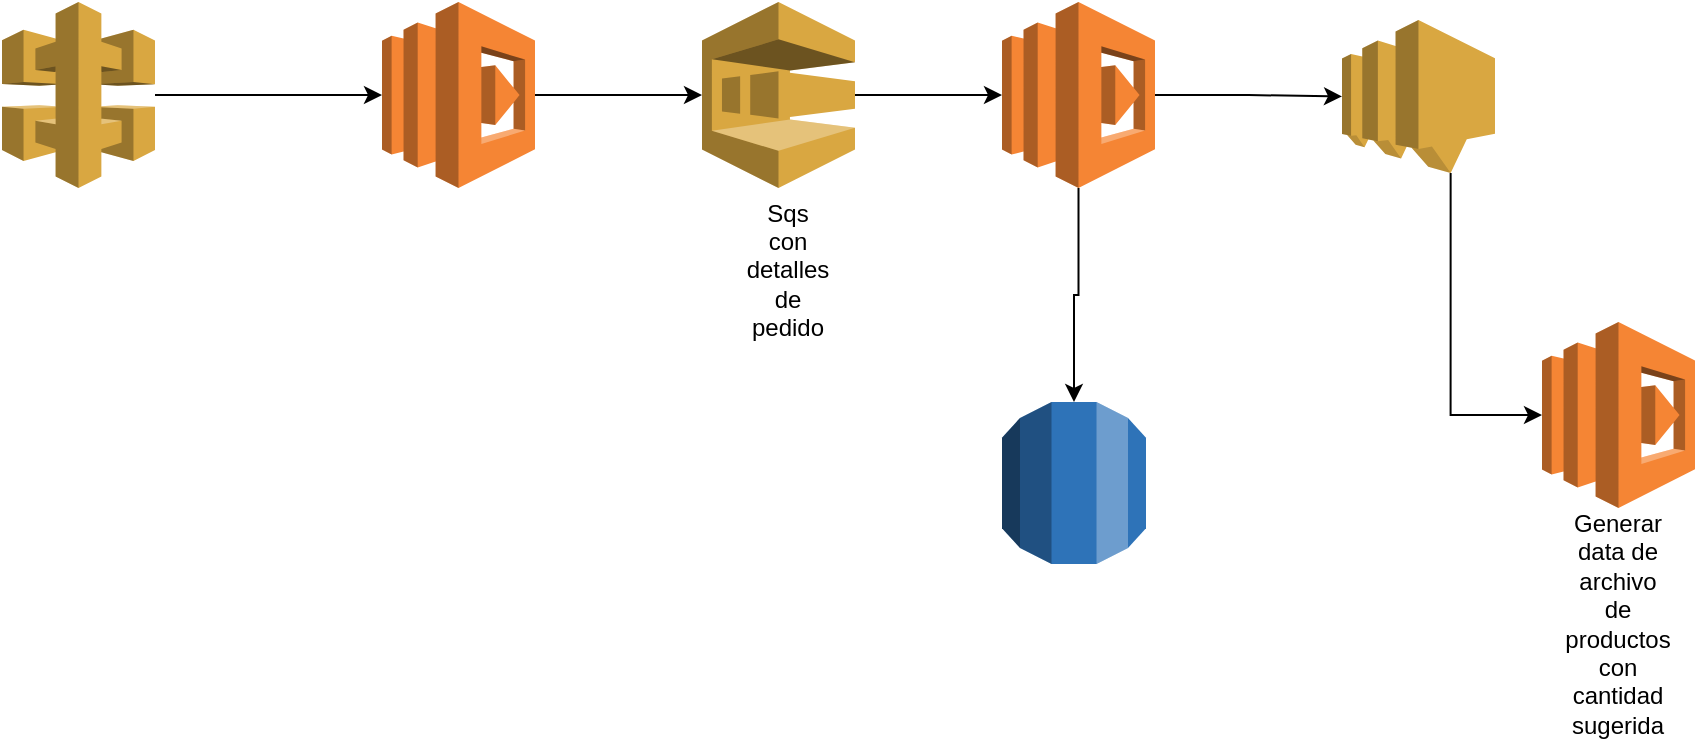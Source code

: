 <mxfile version="14.2.7" type="github">
  <diagram id="r_hhS5hyFo-DhM1qwHpe" name="Page-1">
    <mxGraphModel dx="878" dy="1370" grid="1" gridSize="10" guides="1" tooltips="1" connect="1" arrows="1" fold="1" page="1" pageScale="1" pageWidth="1400" pageHeight="850" math="0" shadow="0">
      <root>
        <mxCell id="0" />
        <mxCell id="1" parent="0" />
        <mxCell id="Ov6ocZPifTRl0TMpJtIu-7" value="" style="edgeStyle=orthogonalEdgeStyle;rounded=0;orthogonalLoop=1;jettySize=auto;html=1;" edge="1" parent="1" source="Ov6ocZPifTRl0TMpJtIu-2" target="Ov6ocZPifTRl0TMpJtIu-4">
          <mxGeometry relative="1" as="geometry" />
        </mxCell>
        <mxCell id="Ov6ocZPifTRl0TMpJtIu-2" value="" style="outlineConnect=0;dashed=0;verticalLabelPosition=bottom;verticalAlign=top;align=center;html=1;shape=mxgraph.aws3.lambda;fillColor=#F58534;gradientColor=none;" vertex="1" parent="1">
          <mxGeometry x="260" y="-670" width="76.5" height="93" as="geometry" />
        </mxCell>
        <mxCell id="Ov6ocZPifTRl0TMpJtIu-3" value="" style="outlineConnect=0;dashed=0;verticalLabelPosition=bottom;verticalAlign=top;align=center;html=1;shape=mxgraph.aws3.rds;fillColor=#2E73B8;gradientColor=none;" vertex="1" parent="1">
          <mxGeometry x="570" y="-470" width="72" height="81" as="geometry" />
        </mxCell>
        <mxCell id="Ov6ocZPifTRl0TMpJtIu-10" value="" style="edgeStyle=orthogonalEdgeStyle;rounded=0;orthogonalLoop=1;jettySize=auto;html=1;" edge="1" parent="1" source="Ov6ocZPifTRl0TMpJtIu-4" target="Ov6ocZPifTRl0TMpJtIu-9">
          <mxGeometry relative="1" as="geometry" />
        </mxCell>
        <mxCell id="Ov6ocZPifTRl0TMpJtIu-4" value="" style="outlineConnect=0;dashed=0;verticalLabelPosition=bottom;verticalAlign=top;align=center;html=1;shape=mxgraph.aws3.sqs;fillColor=#D9A741;gradientColor=none;" vertex="1" parent="1">
          <mxGeometry x="420" y="-670" width="76.5" height="93" as="geometry" />
        </mxCell>
        <mxCell id="Ov6ocZPifTRl0TMpJtIu-6" value="" style="edgeStyle=orthogonalEdgeStyle;rounded=0;orthogonalLoop=1;jettySize=auto;html=1;" edge="1" parent="1" source="Ov6ocZPifTRl0TMpJtIu-5" target="Ov6ocZPifTRl0TMpJtIu-2">
          <mxGeometry relative="1" as="geometry" />
        </mxCell>
        <mxCell id="Ov6ocZPifTRl0TMpJtIu-5" value="" style="outlineConnect=0;dashed=0;verticalLabelPosition=bottom;verticalAlign=top;align=center;html=1;shape=mxgraph.aws3.api_gateway;fillColor=#D9A741;gradientColor=none;" vertex="1" parent="1">
          <mxGeometry x="70" y="-670" width="76.5" height="93" as="geometry" />
        </mxCell>
        <mxCell id="Ov6ocZPifTRl0TMpJtIu-8" value="Sqs con&lt;br&gt;detalles de pedido" style="text;html=1;strokeColor=none;fillColor=none;align=center;verticalAlign=middle;whiteSpace=wrap;rounded=0;" vertex="1" parent="1">
          <mxGeometry x="443.25" y="-546" width="40" height="20" as="geometry" />
        </mxCell>
        <mxCell id="Ov6ocZPifTRl0TMpJtIu-11" value="" style="edgeStyle=orthogonalEdgeStyle;rounded=0;orthogonalLoop=1;jettySize=auto;html=1;" edge="1" parent="1" source="Ov6ocZPifTRl0TMpJtIu-9" target="Ov6ocZPifTRl0TMpJtIu-3">
          <mxGeometry relative="1" as="geometry" />
        </mxCell>
        <mxCell id="Ov6ocZPifTRl0TMpJtIu-13" value="" style="edgeStyle=orthogonalEdgeStyle;rounded=0;orthogonalLoop=1;jettySize=auto;html=1;" edge="1" parent="1" source="Ov6ocZPifTRl0TMpJtIu-9" target="Ov6ocZPifTRl0TMpJtIu-12">
          <mxGeometry relative="1" as="geometry" />
        </mxCell>
        <mxCell id="Ov6ocZPifTRl0TMpJtIu-9" value="" style="outlineConnect=0;dashed=0;verticalLabelPosition=bottom;verticalAlign=top;align=center;html=1;shape=mxgraph.aws3.lambda;fillColor=#F58534;gradientColor=none;" vertex="1" parent="1">
          <mxGeometry x="570" y="-670" width="76.5" height="93" as="geometry" />
        </mxCell>
        <mxCell id="Ov6ocZPifTRl0TMpJtIu-15" style="edgeStyle=orthogonalEdgeStyle;rounded=0;orthogonalLoop=1;jettySize=auto;html=1;exitX=0.71;exitY=1;exitDx=0;exitDy=0;exitPerimeter=0;entryX=0;entryY=0.5;entryDx=0;entryDy=0;entryPerimeter=0;" edge="1" parent="1" source="Ov6ocZPifTRl0TMpJtIu-12" target="Ov6ocZPifTRl0TMpJtIu-14">
          <mxGeometry relative="1" as="geometry" />
        </mxCell>
        <mxCell id="Ov6ocZPifTRl0TMpJtIu-12" value="" style="outlineConnect=0;dashed=0;verticalLabelPosition=bottom;verticalAlign=top;align=center;html=1;shape=mxgraph.aws3.sns;fillColor=#D9A741;gradientColor=none;" vertex="1" parent="1">
          <mxGeometry x="740" y="-661" width="76.5" height="76.5" as="geometry" />
        </mxCell>
        <mxCell id="Ov6ocZPifTRl0TMpJtIu-14" value="" style="outlineConnect=0;dashed=0;verticalLabelPosition=bottom;verticalAlign=top;align=center;html=1;shape=mxgraph.aws3.lambda;fillColor=#F58534;gradientColor=none;" vertex="1" parent="1">
          <mxGeometry x="840" y="-510" width="76.5" height="93" as="geometry" />
        </mxCell>
        <mxCell id="Ov6ocZPifTRl0TMpJtIu-17" value="Generar data de archivo de productos con cantidad sugerida" style="text;html=1;strokeColor=none;fillColor=none;align=center;verticalAlign=middle;whiteSpace=wrap;rounded=0;" vertex="1" parent="1">
          <mxGeometry x="858.25" y="-369" width="40" height="20" as="geometry" />
        </mxCell>
      </root>
    </mxGraphModel>
  </diagram>
</mxfile>

